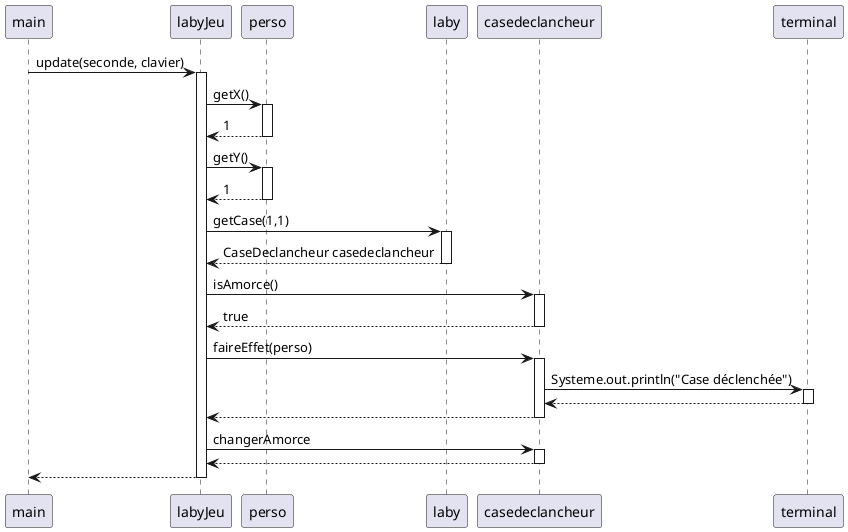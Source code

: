 @startuml
'https://plantuml.com/sequence-diagram

main -> labyJeu: update(seconde, clavier)
activate labyJeu

labyJeu-> perso : getX()
activate perso
perso --> labyJeu : 1
deactivate perso

labyJeu -> perso : getY()
activate perso
perso --> labyJeu : 1
deactivate perso

labyJeu -> laby : getCase(1,1)
activate laby
laby --> labyJeu :CaseDeclancheur casedeclancheur
deactivate laby

labyJeu ->casedeclancheur : isAmorce()
activate casedeclancheur
casedeclancheur --> labyJeu : true
deactivate casedeclancheur

labyJeu -> casedeclancheur : faireEffet(perso)
activate casedeclancheur
casedeclancheur -> terminal : Systeme.out.println("Case déclenchée")
activate terminal
terminal --> casedeclancheur
deactivate terminal
casedeclancheur --> labyJeu
deactivate casedeclancheur

labyJeu -> casedeclancheur : changerAmorce
activate casedeclancheur
casedeclancheur --> labyJeu :
deactivate casedeclancheur

labyJeu --> main
deactivate labyJeu

@enduml